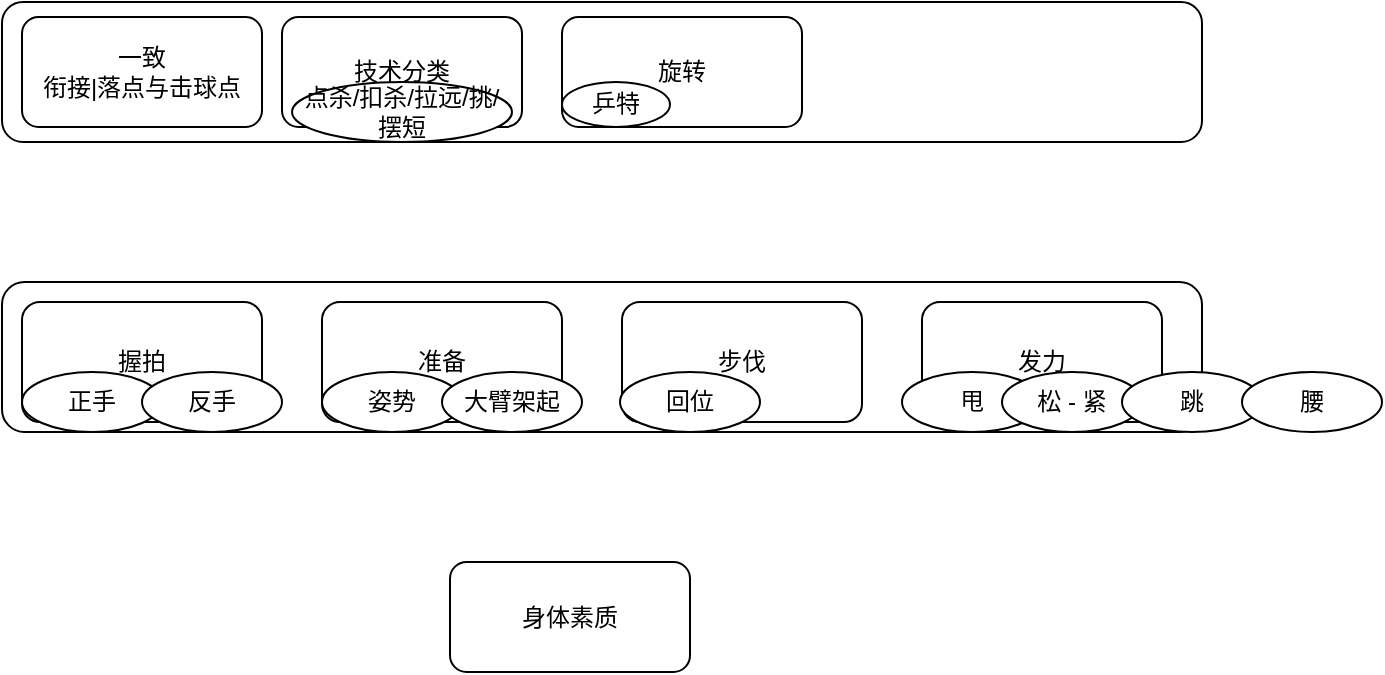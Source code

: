 <mxfile version="21.5.0" type="github">
  <diagram name="第 1 页" id="SZNetj4G_LwALu7GLv-F">
    <mxGraphModel dx="819" dy="415" grid="1" gridSize="10" guides="1" tooltips="1" connect="1" arrows="1" fold="1" page="1" pageScale="1" pageWidth="827" pageHeight="1169" math="0" shadow="0">
      <root>
        <mxCell id="0" />
        <mxCell id="1" parent="0" />
        <mxCell id="z-rrVeB-J5xwq9OfjTe1-6" value="" style="rounded=1;whiteSpace=wrap;html=1;" vertex="1" parent="1">
          <mxGeometry x="70" y="340" width="600" height="75" as="geometry" />
        </mxCell>
        <mxCell id="z-rrVeB-J5xwq9OfjTe1-1" value="握拍" style="rounded=1;whiteSpace=wrap;html=1;" vertex="1" parent="1">
          <mxGeometry x="80" y="350" width="120" height="60" as="geometry" />
        </mxCell>
        <mxCell id="z-rrVeB-J5xwq9OfjTe1-2" value="准备" style="rounded=1;whiteSpace=wrap;html=1;" vertex="1" parent="1">
          <mxGeometry x="230" y="350" width="120" height="60" as="geometry" />
        </mxCell>
        <mxCell id="z-rrVeB-J5xwq9OfjTe1-3" value="步伐" style="rounded=1;whiteSpace=wrap;html=1;" vertex="1" parent="1">
          <mxGeometry x="380" y="350" width="120" height="60" as="geometry" />
        </mxCell>
        <mxCell id="z-rrVeB-J5xwq9OfjTe1-4" value="发力" style="rounded=1;whiteSpace=wrap;html=1;" vertex="1" parent="1">
          <mxGeometry x="530" y="350" width="120" height="60" as="geometry" />
        </mxCell>
        <mxCell id="z-rrVeB-J5xwq9OfjTe1-5" value="" style="rounded=1;whiteSpace=wrap;html=1;" vertex="1" parent="1">
          <mxGeometry x="70" y="200" width="600" height="70" as="geometry" />
        </mxCell>
        <mxCell id="z-rrVeB-J5xwq9OfjTe1-7" value="正手" style="ellipse;whiteSpace=wrap;html=1;" vertex="1" parent="1">
          <mxGeometry x="80" y="385" width="70" height="30" as="geometry" />
        </mxCell>
        <mxCell id="z-rrVeB-J5xwq9OfjTe1-8" value="反手" style="ellipse;whiteSpace=wrap;html=1;" vertex="1" parent="1">
          <mxGeometry x="140" y="385" width="70" height="30" as="geometry" />
        </mxCell>
        <mxCell id="z-rrVeB-J5xwq9OfjTe1-9" value="姿势" style="ellipse;whiteSpace=wrap;html=1;" vertex="1" parent="1">
          <mxGeometry x="230" y="385" width="70" height="30" as="geometry" />
        </mxCell>
        <mxCell id="z-rrVeB-J5xwq9OfjTe1-10" value="大臂架起" style="ellipse;whiteSpace=wrap;html=1;" vertex="1" parent="1">
          <mxGeometry x="290" y="385" width="70" height="30" as="geometry" />
        </mxCell>
        <mxCell id="z-rrVeB-J5xwq9OfjTe1-12" value="回位" style="ellipse;whiteSpace=wrap;html=1;" vertex="1" parent="1">
          <mxGeometry x="379" y="385" width="70" height="30" as="geometry" />
        </mxCell>
        <mxCell id="z-rrVeB-J5xwq9OfjTe1-13" value="甩" style="ellipse;whiteSpace=wrap;html=1;" vertex="1" parent="1">
          <mxGeometry x="520" y="385" width="70" height="30" as="geometry" />
        </mxCell>
        <mxCell id="z-rrVeB-J5xwq9OfjTe1-14" value="松 - 紧" style="ellipse;whiteSpace=wrap;html=1;" vertex="1" parent="1">
          <mxGeometry x="570" y="385" width="70" height="30" as="geometry" />
        </mxCell>
        <mxCell id="z-rrVeB-J5xwq9OfjTe1-15" value="跳" style="ellipse;whiteSpace=wrap;html=1;" vertex="1" parent="1">
          <mxGeometry x="630" y="385" width="70" height="30" as="geometry" />
        </mxCell>
        <mxCell id="z-rrVeB-J5xwq9OfjTe1-16" value="身体素质" style="rounded=1;whiteSpace=wrap;html=1;" vertex="1" parent="1">
          <mxGeometry x="294" y="480" width="120" height="55" as="geometry" />
        </mxCell>
        <mxCell id="z-rrVeB-J5xwq9OfjTe1-17" value="一致&lt;br&gt;衔接|落点与击球点" style="rounded=1;whiteSpace=wrap;html=1;" vertex="1" parent="1">
          <mxGeometry x="80" y="207.5" width="120" height="55" as="geometry" />
        </mxCell>
        <mxCell id="z-rrVeB-J5xwq9OfjTe1-18" value="技术分类" style="rounded=1;whiteSpace=wrap;html=1;" vertex="1" parent="1">
          <mxGeometry x="210" y="207.5" width="120" height="55" as="geometry" />
        </mxCell>
        <mxCell id="z-rrVeB-J5xwq9OfjTe1-19" value="点杀/扣杀/拉远/挑/摆短" style="ellipse;whiteSpace=wrap;html=1;" vertex="1" parent="1">
          <mxGeometry x="215" y="240" width="110" height="30" as="geometry" />
        </mxCell>
        <mxCell id="z-rrVeB-J5xwq9OfjTe1-20" value="旋转" style="rounded=1;whiteSpace=wrap;html=1;" vertex="1" parent="1">
          <mxGeometry x="350" y="207.5" width="120" height="55" as="geometry" />
        </mxCell>
        <mxCell id="z-rrVeB-J5xwq9OfjTe1-21" value="腰" style="ellipse;whiteSpace=wrap;html=1;" vertex="1" parent="1">
          <mxGeometry x="690" y="385" width="70" height="30" as="geometry" />
        </mxCell>
        <mxCell id="z-rrVeB-J5xwq9OfjTe1-22" value="乒特" style="ellipse;whiteSpace=wrap;html=1;" vertex="1" parent="1">
          <mxGeometry x="350" y="240" width="54" height="22.5" as="geometry" />
        </mxCell>
      </root>
    </mxGraphModel>
  </diagram>
</mxfile>
